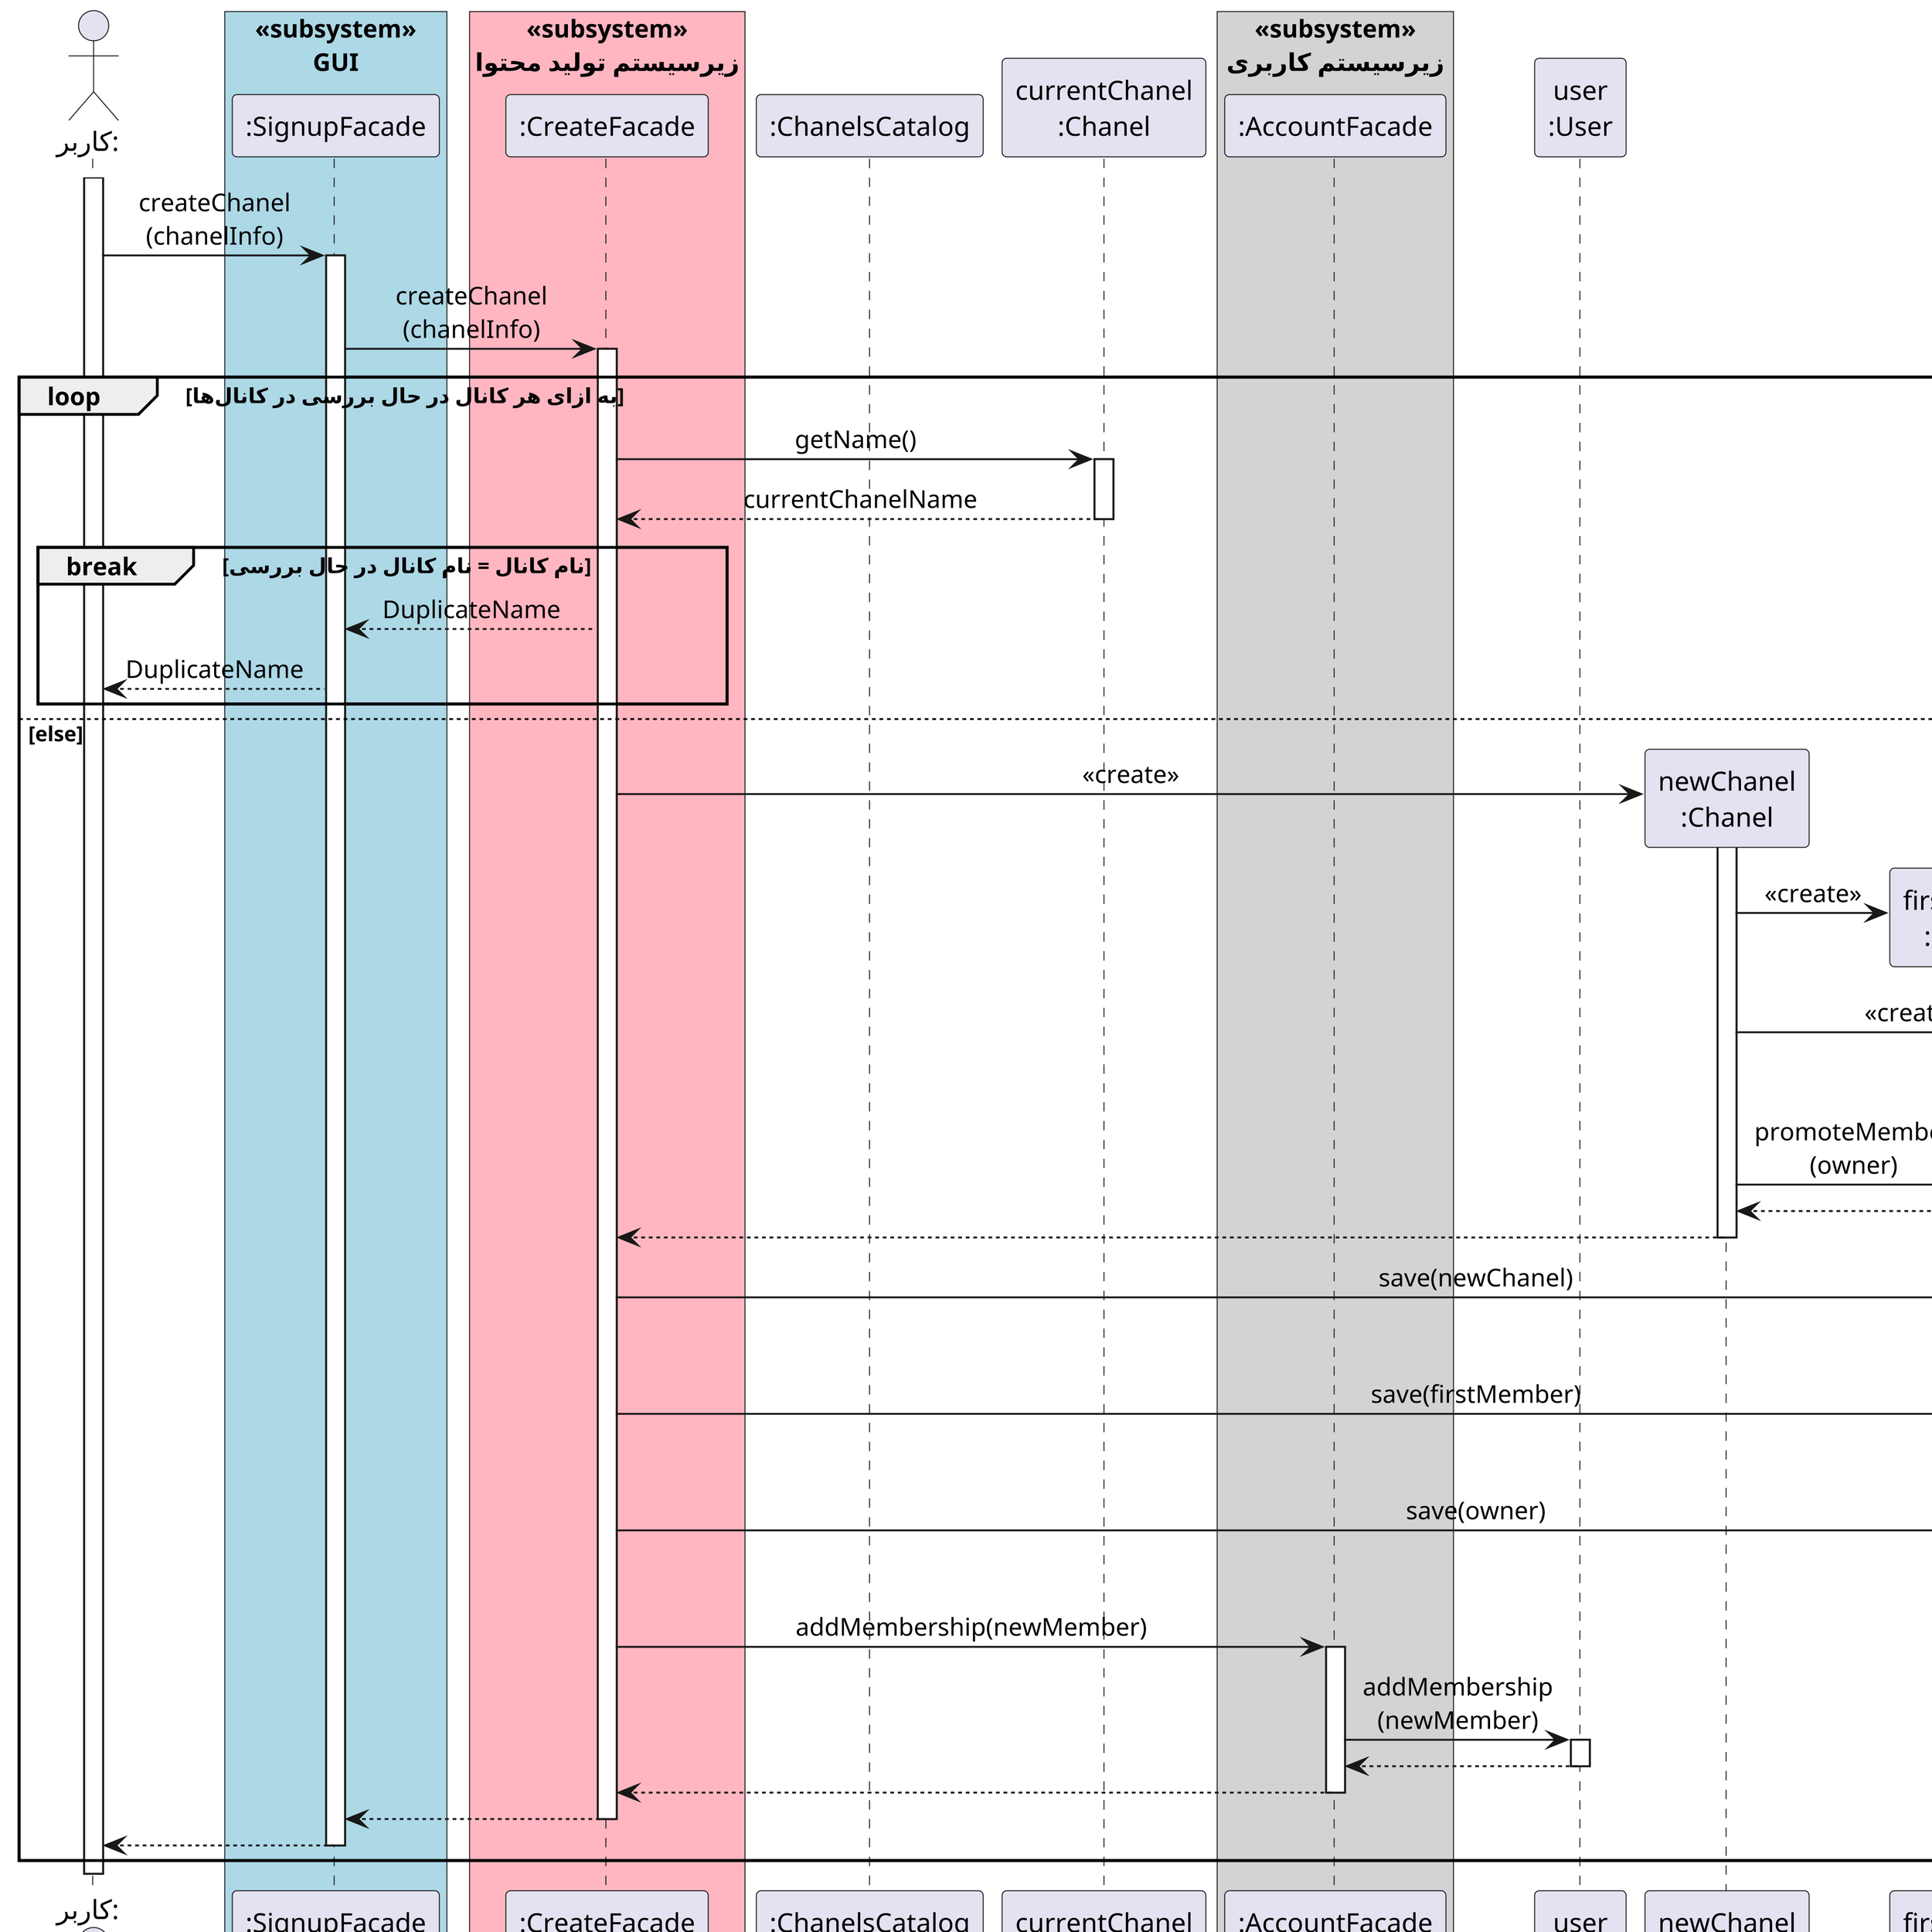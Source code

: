 @startuml create_chanel


scale 4
skinparam DefaultFontName Vazir
skinparam DefaultTextAlignment center

 
actor ":کاربر" as user
box "«subsystem»\nGUI" #LightBlue
participant ":SignupFacade" as ui
end box
box "«subsystem»\nزیرسیستم تولید محتوا" #LightPink
participant ":CreateFacade" as createFacade
end box
participant ":ChanelsCatalog" as chanels
participant "currentChanel\n:Chanel" as currentChanel
box "«subsystem»\nزیرسیستم کاربری" #LightGray
participant ":AccountFacade" as accountFacade
end box
participant "user\n:User" as userObj
participant "newChanel\n:Chanel" as newChanel
participant "firstMember\n:Member" as firstMember
participant "owner\n:Owner" as owner
box "«subsystem»\nپایگاه داده" #Moccasin
participant ":DatabaseFacade" as db
end box


activate user
user -> ui: createChanel\n(chanelInfo)
activate ui
ui -> createFacade: createChanel\n(chanelInfo)
activate createFacade
loop به ازای هر کانال در حال بررسی در کانال‌ها
    createFacade -> currentChanel: getName()
    activate currentChanel
    currentChanel --> createFacade: currentChanelName
    deactivate currentChanel
    break نام کانال = نام کانال در حال بررسی
        createFacade --> ui: DuplicateName
        ui --> user: DuplicateName
    end
else else
    createFacade -> newChanel **: «create»
    activate newChanel
    newChanel -> firstMember ** : «create»
    newChanel -> owner ** : «create»
    newChanel -> firstMember : promoteMember\n(owner)
    activate firstMember
    firstMember --> newChanel
    deactivate firstMember
    newChanel --> createFacade
    deactivate newChanel

    createFacade -> db: save(newChanel)
    activate db
    deactivate db
    createFacade -> db: save(firstMember)
    activate db
    deactivate db
    createFacade -> db: save(owner)
    activate db
    deactivate db

    createFacade -> accountFacade: addMembership(newMember)
    activate accountFacade
    accountFacade -> userObj: addMembership\n(newMember)
    activate userObj
    userObj --> accountFacade
    deactivate userObj
    accountFacade --> createFacade
    deactivate accountFacade
    createFacade --> ui
    deactivate createFacade
    ui --> user
    deactivate ui
end
deactivate user


@enduml